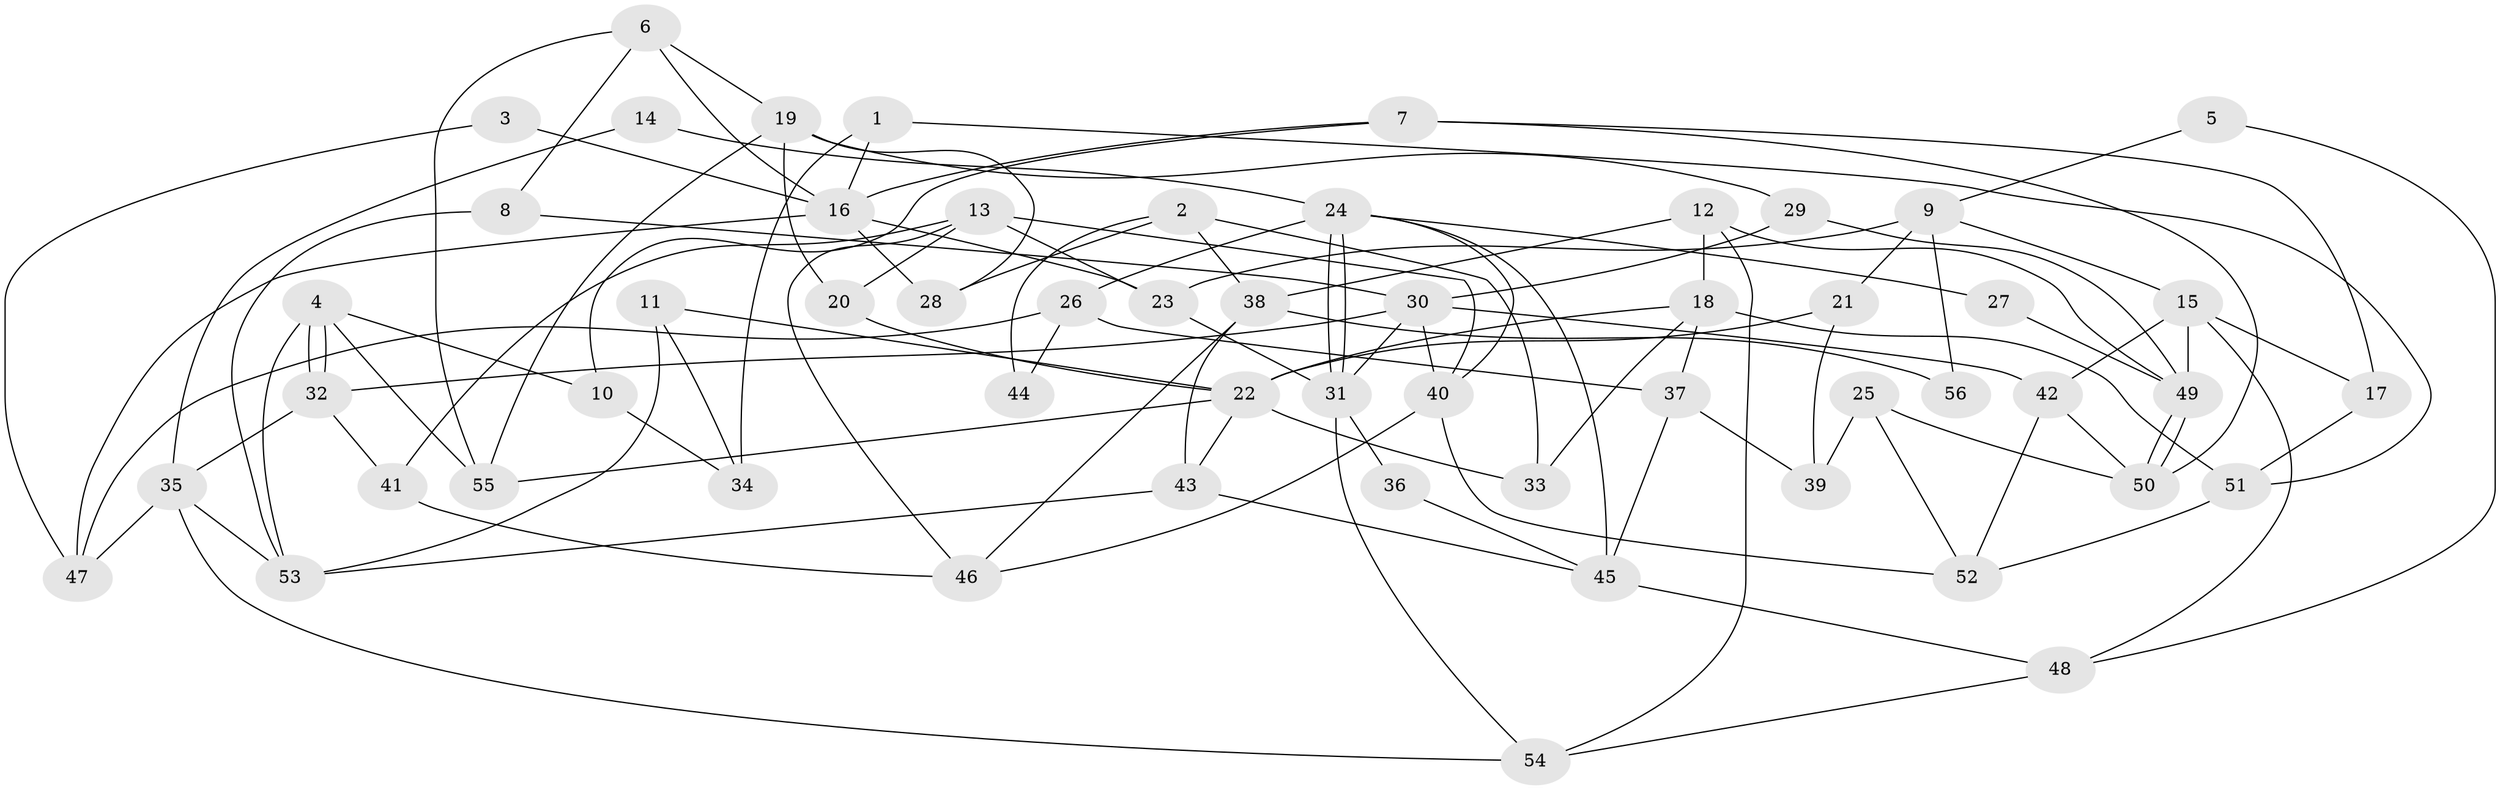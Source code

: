 // coarse degree distribution, {4: 0.15151515151515152, 7: 0.12121212121212122, 3: 0.12121212121212122, 6: 0.15151515151515152, 5: 0.21212121212121213, 8: 0.09090909090909091, 9: 0.030303030303030304, 2: 0.12121212121212122}
// Generated by graph-tools (version 1.1) at 2025/24/03/03/25 07:24:00]
// undirected, 56 vertices, 112 edges
graph export_dot {
graph [start="1"]
  node [color=gray90,style=filled];
  1;
  2;
  3;
  4;
  5;
  6;
  7;
  8;
  9;
  10;
  11;
  12;
  13;
  14;
  15;
  16;
  17;
  18;
  19;
  20;
  21;
  22;
  23;
  24;
  25;
  26;
  27;
  28;
  29;
  30;
  31;
  32;
  33;
  34;
  35;
  36;
  37;
  38;
  39;
  40;
  41;
  42;
  43;
  44;
  45;
  46;
  47;
  48;
  49;
  50;
  51;
  52;
  53;
  54;
  55;
  56;
  1 -- 51;
  1 -- 16;
  1 -- 34;
  2 -- 28;
  2 -- 33;
  2 -- 38;
  2 -- 44;
  3 -- 47;
  3 -- 16;
  4 -- 32;
  4 -- 32;
  4 -- 53;
  4 -- 10;
  4 -- 55;
  5 -- 9;
  5 -- 48;
  6 -- 19;
  6 -- 8;
  6 -- 16;
  6 -- 55;
  7 -- 50;
  7 -- 16;
  7 -- 10;
  7 -- 17;
  8 -- 30;
  8 -- 53;
  9 -- 15;
  9 -- 23;
  9 -- 21;
  9 -- 56;
  10 -- 34;
  11 -- 34;
  11 -- 53;
  11 -- 22;
  12 -- 18;
  12 -- 49;
  12 -- 38;
  12 -- 54;
  13 -- 41;
  13 -- 40;
  13 -- 20;
  13 -- 23;
  13 -- 46;
  14 -- 35;
  14 -- 24;
  15 -- 49;
  15 -- 48;
  15 -- 17;
  15 -- 42;
  16 -- 23;
  16 -- 28;
  16 -- 47;
  17 -- 51;
  18 -- 51;
  18 -- 22;
  18 -- 33;
  18 -- 37;
  19 -- 20;
  19 -- 55;
  19 -- 28;
  19 -- 29;
  20 -- 22;
  21 -- 22;
  21 -- 39;
  22 -- 55;
  22 -- 33;
  22 -- 43;
  23 -- 31;
  24 -- 31;
  24 -- 31;
  24 -- 40;
  24 -- 26;
  24 -- 27;
  24 -- 45;
  25 -- 52;
  25 -- 39;
  25 -- 50;
  26 -- 37;
  26 -- 44;
  26 -- 47;
  27 -- 49;
  29 -- 30;
  29 -- 49;
  30 -- 32;
  30 -- 42;
  30 -- 31;
  30 -- 40;
  31 -- 36;
  31 -- 54;
  32 -- 35;
  32 -- 41;
  35 -- 54;
  35 -- 47;
  35 -- 53;
  36 -- 45;
  37 -- 45;
  37 -- 39;
  38 -- 43;
  38 -- 46;
  38 -- 56;
  40 -- 46;
  40 -- 52;
  41 -- 46;
  42 -- 50;
  42 -- 52;
  43 -- 45;
  43 -- 53;
  45 -- 48;
  48 -- 54;
  49 -- 50;
  49 -- 50;
  51 -- 52;
}

